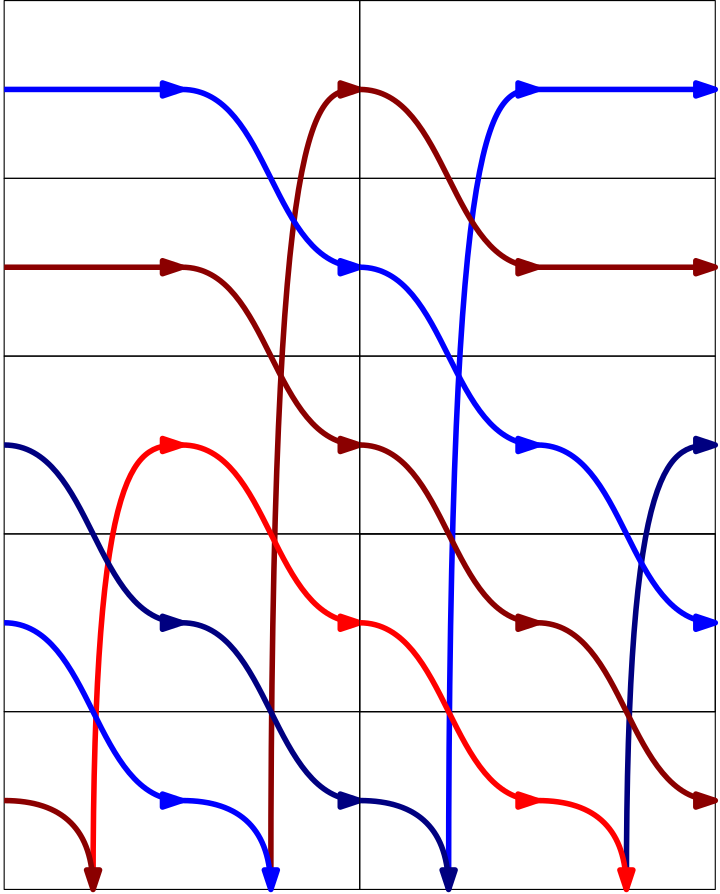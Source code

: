 <?xml version="1.0"?>
<!DOCTYPE ipe SYSTEM "ipe.dtd">
<ipe version="70206" creator="Ipe 7.2.7">
<info created="D:20200616195930" modified="D:20200616195930"/>
<ipestyle name="basic">
<symbol name="arrow/arc(spx)">
<path stroke="sym-stroke" fill="sym-stroke" pen="sym-pen">
0 0 m
-1 0.333 l
-1 -0.333 l
h
</path>
</symbol>
<symbol name="arrow/farc(spx)">
<path stroke="sym-stroke" fill="white" pen="sym-pen">
0 0 m
-1 0.333 l
-1 -0.333 l
h
</path>
</symbol>
<symbol name="arrow/ptarc(spx)">
<path stroke="sym-stroke" fill="sym-stroke" pen="sym-pen">
0 0 m
-1 0.333 l
-0.8 0 l
-1 -0.333 l
h
</path>
</symbol>
<symbol name="arrow/fptarc(spx)">
<path stroke="sym-stroke" fill="white" pen="sym-pen">
0 0 m
-1 0.333 l
-0.8 0 l
-1 -0.333 l
h
</path>
</symbol>
<symbol name="mark/circle(sx)" transformations="translations">
<path fill="sym-stroke">
0.6 0 0 0.6 0 0 e
0.4 0 0 0.4 0 0 e
</path>
</symbol>
<symbol name="mark/disk(sx)" transformations="translations">
<path fill="sym-stroke">
0.6 0 0 0.6 0 0 e
</path>
</symbol>
<symbol name="mark/fdisk(sfx)" transformations="translations">
<group>
<path fill="sym-fill">
0.5 0 0 0.5 0 0 e
</path>
<path fill="sym-stroke" fillrule="eofill">
0.6 0 0 0.6 0 0 e
0.4 0 0 0.4 0 0 e
</path>
</group>
</symbol>
<symbol name="mark/box(sx)" transformations="translations">
<path fill="sym-stroke" fillrule="eofill">
-0.6 -0.6 m
0.6 -0.6 l
0.6 0.6 l
-0.6 0.6 l
h
-0.4 -0.4 m
0.4 -0.4 l
0.4 0.4 l
-0.4 0.4 l
h
</path>
</symbol>
<symbol name="mark/square(sx)" transformations="translations">
<path fill="sym-stroke">
-0.6 -0.6 m
0.6 -0.6 l
0.6 0.6 l
-0.6 0.6 l
h
</path>
</symbol>
<symbol name="mark/fsquare(sfx)" transformations="translations">
<group>
<path fill="sym-fill">
-0.5 -0.5 m
0.5 -0.5 l
0.5 0.5 l
-0.5 0.5 l
h
</path>
<path fill="sym-stroke" fillrule="eofill">
-0.6 -0.6 m
0.6 -0.6 l
0.6 0.6 l
-0.6 0.6 l
h
-0.4 -0.4 m
0.4 -0.4 l
0.4 0.4 l
-0.4 0.4 l
h
</path>
</group>
</symbol>
<symbol name="mark/cross(sx)" transformations="translations">
<group>
<path fill="sym-stroke">
-0.43 -0.57 m
0.57 0.43 l
0.43 0.57 l
-0.57 -0.43 l
h
</path>
<path fill="sym-stroke">
-0.43 0.57 m
0.57 -0.43 l
0.43 -0.57 l
-0.57 0.43 l
h
</path>
</group>
</symbol>
<symbol name="arrow/fnormal(spx)">
<path stroke="sym-stroke" fill="white" pen="sym-pen">
0 0 m
-1 0.333 l
-1 -0.333 l
h
</path>
</symbol>
<symbol name="arrow/pointed(spx)">
<path stroke="sym-stroke" fill="sym-stroke" pen="sym-pen">
0 0 m
-1 0.333 l
-0.8 0 l
-1 -0.333 l
h
</path>
</symbol>
<symbol name="arrow/fpointed(spx)">
<path stroke="sym-stroke" fill="white" pen="sym-pen">
0 0 m
-1 0.333 l
-0.8 0 l
-1 -0.333 l
h
</path>
</symbol>
<symbol name="arrow/linear(spx)">
<path stroke="sym-stroke" pen="sym-pen">
-1 0.333 m
0 0 l
-1 -0.333 l
</path>
</symbol>
<symbol name="arrow/fdouble(spx)">
<path stroke="sym-stroke" fill="white" pen="sym-pen">
0 0 m
-1 0.333 l
-1 -0.333 l
h
-1 0 m
-2 0.333 l
-2 -0.333 l
h
</path>
</symbol>
<symbol name="arrow/double(spx)">
<path stroke="sym-stroke" fill="sym-stroke" pen="sym-pen">
0 0 m
-1 0.333 l
-1 -0.333 l
h
-1 0 m
-2 0.333 l
-2 -0.333 l
h
</path>
</symbol>
<pen name="heavier" value="0.8"/>
<pen name="fat" value="1.2"/>
<pen name="ultrafat" value="2"/>
<symbolsize name="large" value="5"/>
<symbolsize name="small" value="2"/>
<symbolsize name="tiny" value="1.1"/>
<arrowsize name="large" value="10"/>
<arrowsize name="small" value="5"/>
<arrowsize name="tiny" value="3"/>
<color name="red" value="1 0 0"/>
<color name="green" value="0 1 0"/>
<color name="blue" value="0 0 1"/>
<color name="yellow" value="1 1 0"/>
<color name="orange" value="1 0.647 0"/>
<color name="gold" value="1 0.843 0"/>
<color name="purple" value="0.627 0.125 0.941"/>
<color name="gray" value="0.745"/>
<color name="brown" value="0.647 0.165 0.165"/>
<color name="navy" value="0 0 0.502"/>
<color name="pink" value="1 0.753 0.796"/>
<color name="seagreen" value="0.18 0.545 0.341"/>
<color name="turquoise" value="0.251 0.878 0.816"/>
<color name="violet" value="0.933 0.51 0.933"/>
<color name="darkblue" value="0 0 0.545"/>
<color name="darkcyan" value="0 0.545 0.545"/>
<color name="darkgray" value="0.663"/>
<color name="darkgreen" value="0 0.392 0"/>
<color name="darkmagenta" value="0.545 0 0.545"/>
<color name="darkorange" value="1 0.549 0"/>
<color name="darkred" value="0.545 0 0"/>
<color name="lightblue" value="0.678 0.847 0.902"/>
<color name="lightcyan" value="0.878 1 1"/>
<color name="lightgray" value="0.827"/>
<color name="lightgreen" value="0.565 0.933 0.565"/>
<color name="lightyellow" value="1 1 0.878"/>
<dashstyle name="dashed" value="[4] 0"/>
<dashstyle name="dotted" value="[1 3] 0"/>
<dashstyle name="dash dotted" value="[4 2 1 2] 0"/>
<dashstyle name="dash dot dotted" value="[4 2 1 2 1 2] 0"/>
<textsize name="large" value="\large"/>
<textsize name="Large" value="\Large"/>
<textsize name="LARGE" value="\LARGE"/>
<textsize name="huge" value="\huge"/>
<textsize name="Huge" value="\Huge"/>
<textsize name="small" value="\small"/>
<textsize name="footnote" value="\footnotesize"/>
<textsize name="tiny" value="\tiny"/>
<textstyle name="center" begin="\begin{center}" end="\end{center}"/>
<textstyle name="itemize" begin="\begin{itemize}" end="\end{itemize}"/>
<textstyle name="item" begin="\begin{itemize}\item{}" end="\end{itemize}"/>
<gridsize name="4 pts" value="4"/>
<gridsize name="8 pts (~3 mm)" value="8"/>
<gridsize name="16 pts (~6 mm)" value="16"/>
<gridsize name="32 pts (~12 mm)" value="32"/>
<gridsize name="10 pts (~3.5 mm)" value="10"/>
<gridsize name="20 pts (~7 mm)" value="20"/>
<gridsize name="14 pts (~5 mm)" value="14"/>
<gridsize name="28 pts (~10 mm)" value="28"/>
<gridsize name="56 pts (~20 mm)" value="56"/>
<anglesize name="90 deg" value="90"/>
<anglesize name="60 deg" value="60"/>
<anglesize name="45 deg" value="45"/>
<anglesize name="30 deg" value="30"/>
<anglesize name="22.5 deg" value="22.5"/>
<opacity name="10%" value="0.1"/>
<opacity name="30%" value="0.3"/>
<opacity name="50%" value="0.5"/>
<opacity name="75%" value="0.75"/>
<tiling name="falling" angle="-60" step="4" width="1"/>
<tiling name="rising" angle="30" step="4" width="1"/>
</ipestyle>
<page>
<layer name="alpha"/>
<view layers="alpha" active="alpha"/>
<path layer="alpha" stroke="black">
64 640 m
64 576 l
192 576 l
192 640 l
h
</path>
<path stroke="black">
64 704 m
64 640 l
192 640 l
192 704 l
h
</path>
<path stroke="black">
64 768 m
64 704 l
192 704 l
192 768 l
h
</path>
<path stroke="black">
64 832 m
64 768 l
192 768 l
192 832 l
h
</path>
<path stroke="black">
64 576 m
64 512 l
192 512 l
192 576 l
h
</path>
<path matrix="1 0 0 1 128 0" stroke="black">
64 640 m
64 576 l
192 576 l
192 640 l
h
</path>
<path stroke="red" pen="ultrafat" arrow="normal/normal">
96 512 m
96 672
112 672
128 672 c
</path>
<path stroke="darkred" pen="ultrafat" arrow="normal/normal">
160 512 m
160 800
176 800
192 800 c
</path>
<path stroke="blue" pen="ultrafat" arrow="normal/normal">
64 800 m
128 800 l
</path>
<path stroke="darkred" pen="ultrafat" arrow="normal/normal">
64 736 m
128 736 l
</path>
<path stroke="darkred" pen="ultrafat" arrow="normal/normal">
64 544 m
96 544
96 512 c
</path>
<path matrix="1 0 0 1 64 0" stroke="blue" pen="ultrafat" arrow="normal/normal">
64 544 m
96 544
96 512 c
</path>
<path stroke="blue" pen="ultrafat" arrow="normal/normal">
128 800 m
160 800
160 736
192 736 c
</path>
<path stroke="darkred" pen="ultrafat" arrow="normal/normal">
128 736 m
160 736
160 672
192 672 c
</path>
<path stroke="red" pen="ultrafat" arrow="normal/normal">
128 672 m
160 672
160 608
192 608 c
</path>
<path stroke="navy" pen="ultrafat" arrow="normal/normal">
64 672 m
96 672
96 608
128 608 c
</path>
<path stroke="blue" pen="ultrafat" arrow="normal/normal">
64 608 m
96 608
96 544
128 544 c
</path>
<path matrix="1 0 0 1 64 -64" stroke="navy" pen="ultrafat" arrow="normal/normal">
64 672 m
96 672
96 608
128 608 c
</path>
<path matrix="1 0 0 1 128 0" stroke="black">
64 640 m
64 576 l
192 576 l
192 640 l
h
</path>
<path matrix="1 0 0 1 128 0" stroke="black">
64 704 m
64 640 l
192 640 l
192 704 l
h
</path>
<path matrix="1 0 0 1 128 0" stroke="black">
64 768 m
64 704 l
192 704 l
192 768 l
h
</path>
<path matrix="1 0 0 1 128 0" stroke="black">
64 832 m
64 768 l
192 768 l
192 832 l
h
</path>
<path matrix="1 0 0 1 128 0" stroke="black">
64 576 m
64 512 l
192 512 l
192 576 l
h
</path>
<path matrix="1 0 0 1 -128 0" stroke="navy" pen="ultrafat" arrow="normal/normal">
416 512 m
416 672
432 672
448 672 c
</path>
<path matrix="1 0 0 1 64 0" stroke="blue" pen="ultrafat" arrow="normal/normal">
192 800 m
256 800 l
</path>
<path matrix="1 0 0 1 -128 0" stroke="blue" pen="ultrafat" arrow="normal/normal">
352 512 m
352 800
368 800
384 800 c
</path>
<path matrix="1 0 0 1 128 0" stroke="navy" pen="ultrafat" arrow="normal/normal">
64 544 m
96 544
96 512 c
</path>
<path matrix="1 0 0 1 192 0" stroke="red" pen="ultrafat" arrow="normal/normal">
64 544 m
96 544
96 512 c
</path>
<path matrix="1 0 0 1 128 128" stroke="darkred" pen="ultrafat" arrow="normal/normal">
64 672 m
96 672
96 608
128 608 c
</path>
<path matrix="1 0 0 1 128 64" stroke="blue" pen="ultrafat" arrow="normal/normal">
64 672 m
96 672
96 608
128 608 c
</path>
<path matrix="1 0 0 1 128 0" stroke="darkred" pen="ultrafat" arrow="normal/normal">
64 672 m
96 672
96 608
128 608 c
</path>
<path matrix="1 0 0 1 128 -64" stroke="red" pen="ultrafat" arrow="normal/normal">
64 672 m
96 672
96 608
128 608 c
</path>
<path matrix="1 0 0 1 192 0" stroke="blue" pen="ultrafat" arrow="normal/normal">
64 672 m
96 672
96 608
128 608 c
</path>
<path matrix="1 0 0 1 192 -64" stroke="darkred" pen="ultrafat" arrow="normal/normal">
64 672 m
96 672
96 608
128 608 c
</path>
<path matrix="1 0 0 1 64 -64" stroke="darkred" pen="ultrafat" arrow="normal/normal">
192 800 m
256 800 l
</path>
</page>
</ipe>
